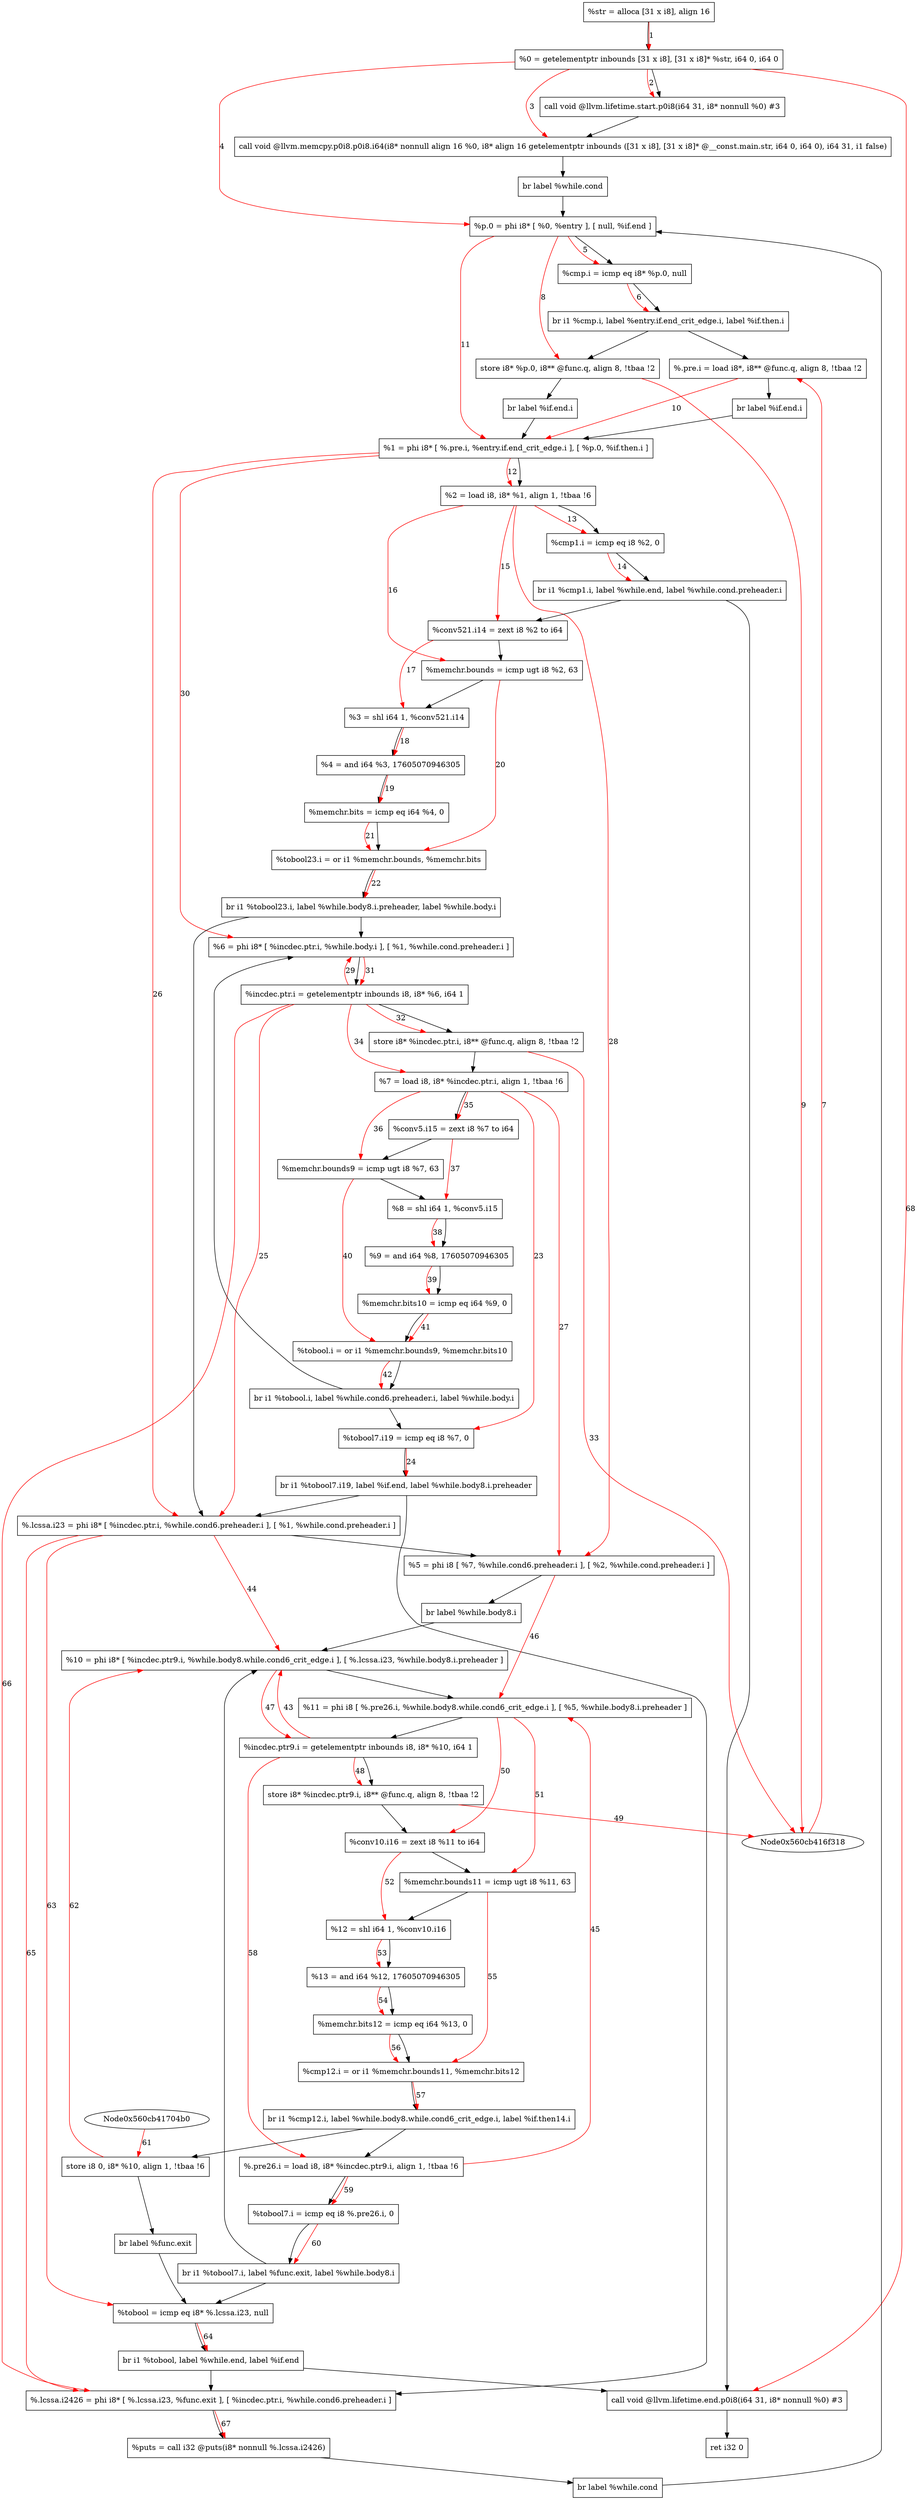 digraph "CDFG for'main' function" {
	Node0x560cb4174f58[shape=record, label="  %str = alloca [31 x i8], align 16"]
	Node0x560cb4175038[shape=record, label="  %0 = getelementptr inbounds [31 x i8], [31 x i8]* %str, i64 0, i64 0"]
	Node0x560cb4175288[shape=record, label="  call void @llvm.lifetime.start.p0i8(i64 31, i8* nonnull %0) #3"]
	Node0x560cb41759e8[shape=record, label="  call void @llvm.memcpy.p0i8.p0i8.i64(i8* nonnull align 16 %0, i8* align 16 getelementptr inbounds ([31 x i8], [31 x i8]* @__const.main.str, i64 0, i64 0), i64 31, i1 false)"]
	Node0x560cb4175b58[shape=record, label="  br label %while.cond"]
	Node0x560cb4175bf8[shape=record, label="  %p.0 = phi i8* [ %0, %entry ], [ null, %if.end ]"]
	Node0x560cb4175ce0[shape=record, label="  %cmp.i = icmp eq i8* %p.0, null"]
	Node0x560cb4176798[shape=record, label="  br i1 %cmp.i, label %entry.if.end_crit_edge.i, label %if.then.i"]
	Node0x560cb4175e18[shape=record, label="  %.pre.i = load i8*, i8** @func.q, align 8, !tbaa !2"]
	Node0x560cb4176928[shape=record, label="  br label %if.end.i"]
	Node0x560cb41769a0[shape=record, label="  store i8* %p.0, i8** @func.q, align 8, !tbaa !2"]
	Node0x560cb4176708[shape=record, label="  br label %if.end.i"]
	Node0x560cb41769f8[shape=record, label="  %1 = phi i8* [ %.pre.i, %entry.if.end_crit_edge.i ], [ %p.0, %if.then.i ]"]
	Node0x560cb41768c8[shape=record, label="  %2 = load i8, i8* %1, align 1, !tbaa !6"]
	Node0x560cb4176ae0[shape=record, label="  %cmp1.i = icmp eq i8 %2, 0"]
	Node0x560cb4176ec8[shape=record, label="  br i1 %cmp1.i, label %while.end, label %while.cond.preheader.i"]
	Node0x560cb4176e38[shape=record, label="  %conv521.i14 = zext i8 %2 to i64"]
	Node0x560cb4176fa0[shape=record, label="  %memchr.bounds = icmp ugt i8 %2, 63"]
	Node0x560cb4177040[shape=record, label="  %3 = shl i64 1, %conv521.i14"]
	Node0x560cb41770e0[shape=record, label="  %4 = and i64 %3, 17605070946305"]
	Node0x560cb41771a0[shape=record, label="  %memchr.bits = icmp eq i64 %4, 0"]
	Node0x560cb4177210[shape=record, label="  %tobool23.i = or i1 %memchr.bounds, %memchr.bits"]
	Node0x560cb4177488[shape=record, label="  br i1 %tobool23.i, label %while.body8.i.preheader, label %while.body.i"]
	Node0x560cb4177670[shape=record, label="  %tobool7.i19 = icmp eq i8 %7, 0"]
	Node0x560cb4177788[shape=record, label="  br i1 %tobool7.i19, label %if.end, label %while.body8.i.preheader"]
	Node0x560cb4177838[shape=record, label="  %.lcssa.i23 = phi i8* [ %incdec.ptr.i, %while.cond6.preheader.i ], [ %1, %while.cond.preheader.i ]"]
	Node0x560cb4177908[shape=record, label="  %5 = phi i8 [ %7, %while.cond6.preheader.i ], [ %2, %while.cond.preheader.i ]"]
	Node0x560cb4177a08[shape=record, label="  br label %while.body8.i"]
	Node0x560cb4177a58[shape=record, label="  %6 = phi i8* [ %incdec.ptr.i, %while.body.i ], [ %1, %while.cond.preheader.i ]"]
	Node0x560cb4177b20[shape=record, label="  %incdec.ptr.i = getelementptr inbounds i8, i8* %6, i64 1"]
	Node0x560cb4177ba0[shape=record, label="  store i8* %incdec.ptr.i, i8** @func.q, align 8, !tbaa !2"]
	Node0x560cb4177348[shape=record, label="  %7 = load i8, i8* %incdec.ptr.i, align 1, !tbaa !6"]
	Node0x560cb41773f8[shape=record, label="  %conv5.i15 = zext i8 %7 to i64"]
	Node0x560cb4177f40[shape=record, label="  %memchr.bounds9 = icmp ugt i8 %7, 63"]
	Node0x560cb4177fb0[shape=record, label="  %8 = shl i64 1, %conv5.i15"]
	Node0x560cb41780b0[shape=record, label="  %9 = and i64 %8, 17605070946305"]
	Node0x560cb4178120[shape=record, label="  %memchr.bits10 = icmp eq i64 %9, 0"]
	Node0x560cb4178190[shape=record, label="  %tobool.i = or i1 %memchr.bounds9, %memchr.bits10"]
	Node0x560cb4178278[shape=record, label="  br i1 %tobool.i, label %while.cond6.preheader.i, label %while.body.i"]
	Node0x560cb41783b8[shape=record, label="  %10 = phi i8* [ %incdec.ptr9.i, %while.body8.while.cond6_crit_edge.i ], [ %.lcssa.i23, %while.body8.i.preheader ]"]
	Node0x560cb4178518[shape=record, label="  %11 = phi i8 [ %.pre26.i, %while.body8.while.cond6_crit_edge.i ], [ %5, %while.body8.i.preheader ]"]
	Node0x560cb41785e0[shape=record, label="  %incdec.ptr9.i = getelementptr inbounds i8, i8* %10, i64 1"]
	Node0x560cb4178660[shape=record, label="  store i8* %incdec.ptr9.i, i8** @func.q, align 8, !tbaa !2"]
	Node0x560cb4177568[shape=record, label="  %conv10.i16 = zext i8 %11 to i64"]
	Node0x560cb41786e0[shape=record, label="  %memchr.bounds11 = icmp ugt i8 %11, 63"]
	Node0x560cb4178750[shape=record, label="  %12 = shl i64 1, %conv10.i16"]
	Node0x560cb41787c0[shape=record, label="  %13 = and i64 %12, 17605070946305"]
	Node0x560cb4178830[shape=record, label="  %memchr.bits12 = icmp eq i64 %13, 0"]
	Node0x560cb41788d0[shape=record, label="  %cmp12.i = or i1 %memchr.bounds11, %memchr.bits12"]
	Node0x560cb4178a38[shape=record, label="  br i1 %cmp12.i, label %while.body8.while.cond6_crit_edge.i, label %if.then14.i"]
	Node0x560cb4178308[shape=record, label="  %.pre26.i = load i8, i8* %incdec.ptr9.i, align 1, !tbaa !6"]
	Node0x560cb4178ae0[shape=record, label="  %tobool7.i = icmp eq i8 %.pre26.i, 0"]
	Node0x560cb4178bb8[shape=record, label="  br i1 %tobool7.i, label %func.exit, label %while.body8.i"]
	Node0x560cb4178c30[shape=record, label="  store i8 0, i8* %10, align 1, !tbaa !6"]
	Node0x560cb41789a8[shape=record, label="  br label %func.exit"]
	Node0x560cb4178cb0[shape=record, label="  %tobool = icmp eq i8* %.lcssa.i23, null"]
	Node0x560cb4178d38[shape=record, label="  br i1 %tobool, label %while.end, label %if.end"]
	Node0x560cb4178d88[shape=record, label="  %.lcssa.i2426 = phi i8* [ %.lcssa.i23, %func.exit ], [ %incdec.ptr.i, %while.cond6.preheader.i ]"]
	Node0x560cb4178f40[shape=record, label="  %puts = call i32 @puts(i8* nonnull %.lcssa.i2426)"]
	Node0x560cb4178468[shape=record, label="  br label %while.cond"]
	Node0x560cb4179108[shape=record, label="  call void @llvm.lifetime.end.p0i8(i64 31, i8* nonnull %0) #3"]
	Node0x560cb4176b88[shape=record, label="  ret i32 0"]
	Node0x560cb4174f58 -> Node0x560cb4175038
	Node0x560cb4175038 -> Node0x560cb4175288
	Node0x560cb4175288 -> Node0x560cb41759e8
	Node0x560cb41759e8 -> Node0x560cb4175b58
	Node0x560cb4175b58 -> Node0x560cb4175bf8
	Node0x560cb4175bf8 -> Node0x560cb4175ce0
	Node0x560cb4175ce0 -> Node0x560cb4176798
	Node0x560cb4176798 -> Node0x560cb4175e18
	Node0x560cb4176798 -> Node0x560cb41769a0
	Node0x560cb4175e18 -> Node0x560cb4176928
	Node0x560cb4176928 -> Node0x560cb41769f8
	Node0x560cb41769a0 -> Node0x560cb4176708
	Node0x560cb4176708 -> Node0x560cb41769f8
	Node0x560cb41769f8 -> Node0x560cb41768c8
	Node0x560cb41768c8 -> Node0x560cb4176ae0
	Node0x560cb4176ae0 -> Node0x560cb4176ec8
	Node0x560cb4176ec8 -> Node0x560cb4179108
	Node0x560cb4176ec8 -> Node0x560cb4176e38
	Node0x560cb4176e38 -> Node0x560cb4176fa0
	Node0x560cb4176fa0 -> Node0x560cb4177040
	Node0x560cb4177040 -> Node0x560cb41770e0
	Node0x560cb41770e0 -> Node0x560cb41771a0
	Node0x560cb41771a0 -> Node0x560cb4177210
	Node0x560cb4177210 -> Node0x560cb4177488
	Node0x560cb4177488 -> Node0x560cb4177838
	Node0x560cb4177488 -> Node0x560cb4177a58
	Node0x560cb4177670 -> Node0x560cb4177788
	Node0x560cb4177788 -> Node0x560cb4178d88
	Node0x560cb4177788 -> Node0x560cb4177838
	Node0x560cb4177838 -> Node0x560cb4177908
	Node0x560cb4177908 -> Node0x560cb4177a08
	Node0x560cb4177a08 -> Node0x560cb41783b8
	Node0x560cb4177a58 -> Node0x560cb4177b20
	Node0x560cb4177b20 -> Node0x560cb4177ba0
	Node0x560cb4177ba0 -> Node0x560cb4177348
	Node0x560cb4177348 -> Node0x560cb41773f8
	Node0x560cb41773f8 -> Node0x560cb4177f40
	Node0x560cb4177f40 -> Node0x560cb4177fb0
	Node0x560cb4177fb0 -> Node0x560cb41780b0
	Node0x560cb41780b0 -> Node0x560cb4178120
	Node0x560cb4178120 -> Node0x560cb4178190
	Node0x560cb4178190 -> Node0x560cb4178278
	Node0x560cb4178278 -> Node0x560cb4177670
	Node0x560cb4178278 -> Node0x560cb4177a58
	Node0x560cb41783b8 -> Node0x560cb4178518
	Node0x560cb4178518 -> Node0x560cb41785e0
	Node0x560cb41785e0 -> Node0x560cb4178660
	Node0x560cb4178660 -> Node0x560cb4177568
	Node0x560cb4177568 -> Node0x560cb41786e0
	Node0x560cb41786e0 -> Node0x560cb4178750
	Node0x560cb4178750 -> Node0x560cb41787c0
	Node0x560cb41787c0 -> Node0x560cb4178830
	Node0x560cb4178830 -> Node0x560cb41788d0
	Node0x560cb41788d0 -> Node0x560cb4178a38
	Node0x560cb4178a38 -> Node0x560cb4178308
	Node0x560cb4178a38 -> Node0x560cb4178c30
	Node0x560cb4178308 -> Node0x560cb4178ae0
	Node0x560cb4178ae0 -> Node0x560cb4178bb8
	Node0x560cb4178bb8 -> Node0x560cb4178cb0
	Node0x560cb4178bb8 -> Node0x560cb41783b8
	Node0x560cb4178c30 -> Node0x560cb41789a8
	Node0x560cb41789a8 -> Node0x560cb4178cb0
	Node0x560cb4178cb0 -> Node0x560cb4178d38
	Node0x560cb4178d38 -> Node0x560cb4179108
	Node0x560cb4178d38 -> Node0x560cb4178d88
	Node0x560cb4178d88 -> Node0x560cb4178f40
	Node0x560cb4178f40 -> Node0x560cb4178468
	Node0x560cb4178468 -> Node0x560cb4175bf8
	Node0x560cb4179108 -> Node0x560cb4176b88
edge [color=red]
	Node0x560cb4174f58 -> Node0x560cb4175038[label="1"]
	Node0x560cb4175038 -> Node0x560cb4175288[label="2"]
	Node0x560cb4175038 -> Node0x560cb41759e8[label="3"]
	Node0x560cb4175038 -> Node0x560cb4175bf8[label="4"]
	Node0x560cb4175bf8 -> Node0x560cb4175ce0[label="5"]
	Node0x560cb4175ce0 -> Node0x560cb4176798[label="6"]
	Node0x560cb416f318 -> Node0x560cb4175e18[label="7"]
	Node0x560cb4175bf8 -> Node0x560cb41769a0[label="8"]
	Node0x560cb41769a0 -> Node0x560cb416f318[label="9"]
	Node0x560cb4175e18 -> Node0x560cb41769f8[label="10"]
	Node0x560cb4175bf8 -> Node0x560cb41769f8[label="11"]
	Node0x560cb41769f8 -> Node0x560cb41768c8[label="12"]
	Node0x560cb41768c8 -> Node0x560cb4176ae0[label="13"]
	Node0x560cb4176ae0 -> Node0x560cb4176ec8[label="14"]
	Node0x560cb41768c8 -> Node0x560cb4176e38[label="15"]
	Node0x560cb41768c8 -> Node0x560cb4176fa0[label="16"]
	Node0x560cb4176e38 -> Node0x560cb4177040[label="17"]
	Node0x560cb4177040 -> Node0x560cb41770e0[label="18"]
	Node0x560cb41770e0 -> Node0x560cb41771a0[label="19"]
	Node0x560cb4176fa0 -> Node0x560cb4177210[label="20"]
	Node0x560cb41771a0 -> Node0x560cb4177210[label="21"]
	Node0x560cb4177210 -> Node0x560cb4177488[label="22"]
	Node0x560cb4177348 -> Node0x560cb4177670[label="23"]
	Node0x560cb4177670 -> Node0x560cb4177788[label="24"]
	Node0x560cb4177b20 -> Node0x560cb4177838[label="25"]
	Node0x560cb41769f8 -> Node0x560cb4177838[label="26"]
	Node0x560cb4177348 -> Node0x560cb4177908[label="27"]
	Node0x560cb41768c8 -> Node0x560cb4177908[label="28"]
	Node0x560cb4177b20 -> Node0x560cb4177a58[label="29"]
	Node0x560cb41769f8 -> Node0x560cb4177a58[label="30"]
	Node0x560cb4177a58 -> Node0x560cb4177b20[label="31"]
	Node0x560cb4177b20 -> Node0x560cb4177ba0[label="32"]
	Node0x560cb4177ba0 -> Node0x560cb416f318[label="33"]
	Node0x560cb4177b20 -> Node0x560cb4177348[label="34"]
	Node0x560cb4177348 -> Node0x560cb41773f8[label="35"]
	Node0x560cb4177348 -> Node0x560cb4177f40[label="36"]
	Node0x560cb41773f8 -> Node0x560cb4177fb0[label="37"]
	Node0x560cb4177fb0 -> Node0x560cb41780b0[label="38"]
	Node0x560cb41780b0 -> Node0x560cb4178120[label="39"]
	Node0x560cb4177f40 -> Node0x560cb4178190[label="40"]
	Node0x560cb4178120 -> Node0x560cb4178190[label="41"]
	Node0x560cb4178190 -> Node0x560cb4178278[label="42"]
	Node0x560cb41785e0 -> Node0x560cb41783b8[label="43"]
	Node0x560cb4177838 -> Node0x560cb41783b8[label="44"]
	Node0x560cb4178308 -> Node0x560cb4178518[label="45"]
	Node0x560cb4177908 -> Node0x560cb4178518[label="46"]
	Node0x560cb41783b8 -> Node0x560cb41785e0[label="47"]
	Node0x560cb41785e0 -> Node0x560cb4178660[label="48"]
	Node0x560cb4178660 -> Node0x560cb416f318[label="49"]
	Node0x560cb4178518 -> Node0x560cb4177568[label="50"]
	Node0x560cb4178518 -> Node0x560cb41786e0[label="51"]
	Node0x560cb4177568 -> Node0x560cb4178750[label="52"]
	Node0x560cb4178750 -> Node0x560cb41787c0[label="53"]
	Node0x560cb41787c0 -> Node0x560cb4178830[label="54"]
	Node0x560cb41786e0 -> Node0x560cb41788d0[label="55"]
	Node0x560cb4178830 -> Node0x560cb41788d0[label="56"]
	Node0x560cb41788d0 -> Node0x560cb4178a38[label="57"]
	Node0x560cb41785e0 -> Node0x560cb4178308[label="58"]
	Node0x560cb4178308 -> Node0x560cb4178ae0[label="59"]
	Node0x560cb4178ae0 -> Node0x560cb4178bb8[label="60"]
	Node0x560cb41704b0 -> Node0x560cb4178c30[label="61"]
	Node0x560cb4178c30 -> Node0x560cb41783b8[label="62"]
	Node0x560cb4177838 -> Node0x560cb4178cb0[label="63"]
	Node0x560cb4178cb0 -> Node0x560cb4178d38[label="64"]
	Node0x560cb4177838 -> Node0x560cb4178d88[label="65"]
	Node0x560cb4177b20 -> Node0x560cb4178d88[label="66"]
	Node0x560cb4178d88 -> Node0x560cb4178f40[label="67"]
	Node0x560cb4175038 -> Node0x560cb4179108[label="68"]
}
